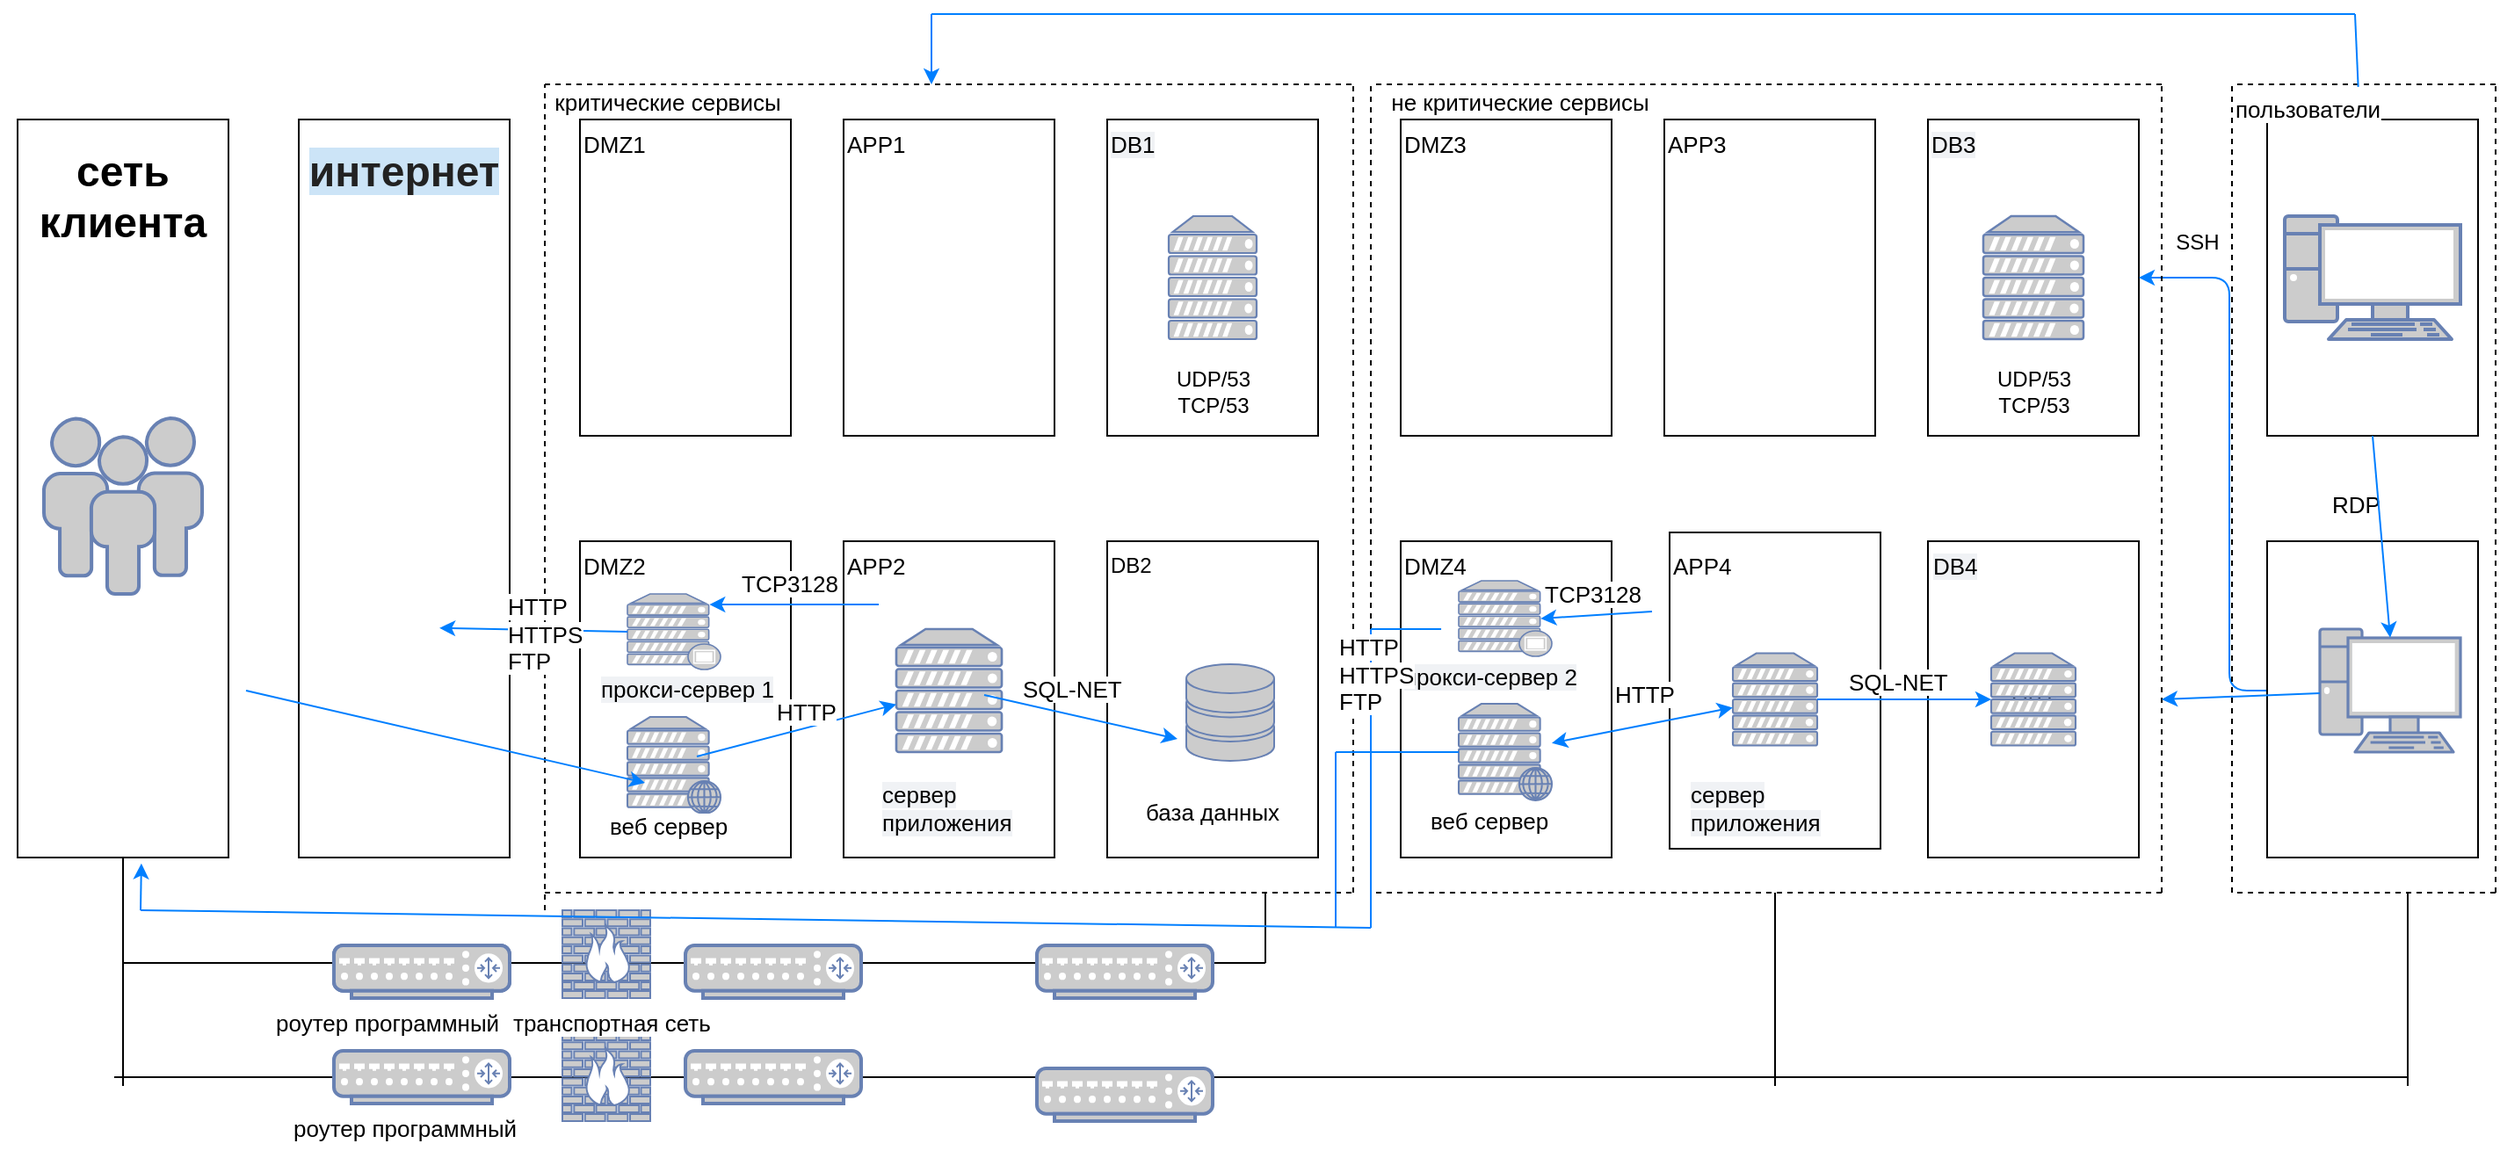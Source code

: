 <mxfile version="14.5.6" type="github"><diagram id="1AKOmLiHb0T1GY8dSjtn" name="Page-1"><mxGraphModel dx="2120" dy="2021" grid="1" gridSize="10" guides="1" tooltips="1" connect="1" arrows="1" fold="1" page="1" pageScale="1" pageWidth="827" pageHeight="1169" math="0" shadow="0"><root><mxCell id="0"/><mxCell id="1" parent="0"/><mxCell id="HJ1KMDWT780nta9G588y-94" value="" style="endArrow=none;html=1;" edge="1" parent="1"><mxGeometry width="50" height="50" relative="1" as="geometry"><mxPoint x="95" y="585" as="sourcePoint"/><mxPoint x="1400" y="585" as="targetPoint"/></mxGeometry></mxCell><mxCell id="HJ1KMDWT780nta9G588y-93" value="" style="endArrow=none;html=1;" edge="1" parent="1"><mxGeometry width="50" height="50" relative="1" as="geometry"><mxPoint x="100" y="520" as="sourcePoint"/><mxPoint x="750" y="520" as="targetPoint"/></mxGeometry></mxCell><mxCell id="HJ1KMDWT780nta9G588y-1" value="" style="rounded=0;whiteSpace=wrap;html=1;" vertex="1" parent="1"><mxGeometry x="40" y="40" width="120" height="420" as="geometry"/></mxCell><mxCell id="HJ1KMDWT780nta9G588y-2" value="" style="rounded=0;whiteSpace=wrap;html=1;" vertex="1" parent="1"><mxGeometry x="200" y="40" width="120" height="420" as="geometry"/></mxCell><mxCell id="HJ1KMDWT780nta9G588y-6" value="" style="rounded=0;whiteSpace=wrap;html=1;" vertex="1" parent="1"><mxGeometry x="360" y="40" width="120" height="180" as="geometry"/></mxCell><mxCell id="HJ1KMDWT780nta9G588y-7" value="" style="rounded=0;whiteSpace=wrap;html=1;" vertex="1" parent="1"><mxGeometry x="360" y="280" width="120" height="180" as="geometry"/></mxCell><mxCell id="HJ1KMDWT780nta9G588y-8" value="" style="rounded=0;whiteSpace=wrap;html=1;" vertex="1" parent="1"><mxGeometry x="510" y="40" width="120" height="180" as="geometry"/></mxCell><mxCell id="HJ1KMDWT780nta9G588y-9" value="" style="rounded=0;whiteSpace=wrap;html=1;" vertex="1" parent="1"><mxGeometry x="660" y="40" width="120" height="180" as="geometry"/></mxCell><mxCell id="HJ1KMDWT780nta9G588y-10" value="" style="rounded=0;whiteSpace=wrap;html=1;" vertex="1" parent="1"><mxGeometry x="510" y="280" width="120" height="180" as="geometry"/></mxCell><mxCell id="HJ1KMDWT780nta9G588y-11" value="" style="rounded=0;whiteSpace=wrap;html=1;" vertex="1" parent="1"><mxGeometry x="660" y="280" width="120" height="180" as="geometry"/></mxCell><mxCell id="HJ1KMDWT780nta9G588y-12" value="" style="rounded=0;whiteSpace=wrap;html=1;" vertex="1" parent="1"><mxGeometry x="827" y="40" width="120" height="180" as="geometry"/></mxCell><mxCell id="HJ1KMDWT780nta9G588y-13" value="" style="rounded=0;whiteSpace=wrap;html=1;" vertex="1" parent="1"><mxGeometry x="827" y="280" width="120" height="180" as="geometry"/></mxCell><mxCell id="HJ1KMDWT780nta9G588y-14" value="" style="rounded=0;whiteSpace=wrap;html=1;" vertex="1" parent="1"><mxGeometry x="977" y="40" width="120" height="180" as="geometry"/></mxCell><mxCell id="HJ1KMDWT780nta9G588y-15" value="" style="rounded=0;whiteSpace=wrap;html=1;" vertex="1" parent="1"><mxGeometry x="1127" y="40" width="120" height="180" as="geometry"/></mxCell><mxCell id="HJ1KMDWT780nta9G588y-16" value="" style="rounded=0;whiteSpace=wrap;html=1;" vertex="1" parent="1"><mxGeometry x="980" y="275" width="120" height="180" as="geometry"/></mxCell><mxCell id="HJ1KMDWT780nta9G588y-17" value="&#10;&#10;&lt;span style=&quot;color: rgb(0, 0, 0); font-size: 13px; font-style: normal; font-weight: 400; letter-spacing: normal; text-align: left; text-indent: 0px; text-transform: none; word-spacing: 0px; background-color: rgb(240, 242, 245); display: inline; float: none;&quot;&gt;DB1&lt;/span&gt;&#10;&#10;" style="rounded=0;whiteSpace=wrap;html=1;" vertex="1" parent="1"><mxGeometry x="1127" y="280" width="120" height="180" as="geometry"/></mxCell><mxCell id="HJ1KMDWT780nta9G588y-18" value="" style="rounded=0;whiteSpace=wrap;html=1;" vertex="1" parent="1"><mxGeometry x="1320" y="40" width="120" height="180" as="geometry"/></mxCell><mxCell id="HJ1KMDWT780nta9G588y-149" style="edgeStyle=orthogonalEdgeStyle;rounded=1;orthogonalLoop=1;jettySize=auto;html=1;exitX=0;exitY=0.5;exitDx=0;exitDy=0;strokeColor=#007FFF;exitPerimeter=0;entryX=1;entryY=0.5;entryDx=0;entryDy=0;" edge="1" parent="1" source="HJ1KMDWT780nta9G588y-29" target="HJ1KMDWT780nta9G588y-15"><mxGeometry relative="1" as="geometry"><mxPoint x="1270" y="120" as="targetPoint"/></mxGeometry></mxCell><mxCell id="HJ1KMDWT780nta9G588y-19" value="" style="rounded=0;whiteSpace=wrap;html=1;" vertex="1" parent="1"><mxGeometry x="1320" y="280" width="120" height="180" as="geometry"/></mxCell><mxCell id="HJ1KMDWT780nta9G588y-22" value="&lt;h1&gt;сеть клиента&lt;/h1&gt;" style="text;html=1;strokeColor=none;fillColor=none;spacing=5;spacingTop=-20;whiteSpace=wrap;overflow=hidden;rounded=0;align=center;" vertex="1" parent="1"><mxGeometry x="30" y="50" width="140" height="60" as="geometry"/></mxCell><mxCell id="HJ1KMDWT780nta9G588y-23" value="&lt;h1&gt;&lt;font color=&quot;#222222&quot;&gt;&lt;span style=&quot;background-color: rgb(204 , 228 , 247)&quot;&gt;интернет&lt;/span&gt;&lt;/font&gt;&lt;/h1&gt;" style="text;html=1;strokeColor=none;fillColor=none;spacing=5;spacingTop=-20;whiteSpace=wrap;overflow=hidden;rounded=0;align=center;" vertex="1" parent="1"><mxGeometry x="190" y="50" width="140" height="60" as="geometry"/></mxCell><mxCell id="HJ1KMDWT780nta9G588y-24" value="" style="fontColor=#0066CC;verticalAlign=top;verticalLabelPosition=bottom;labelPosition=center;align=center;html=1;outlineConnect=0;fillColor=#CCCCCC;strokeColor=#6881B3;gradientColor=none;gradientDirection=north;strokeWidth=2;shape=mxgraph.networks.proxy_server;" vertex="1" parent="1"><mxGeometry x="387" y="310" width="53" height="43" as="geometry"/></mxCell><mxCell id="HJ1KMDWT780nta9G588y-25" value="" style="fontColor=#0066CC;verticalAlign=top;verticalLabelPosition=bottom;labelPosition=center;align=center;html=1;outlineConnect=0;fillColor=#CCCCCC;strokeColor=#6881B3;gradientColor=none;gradientDirection=north;strokeWidth=2;shape=mxgraph.networks.web_server;" vertex="1" parent="1"><mxGeometry x="387" y="380" width="53" height="55" as="geometry"/></mxCell><mxCell id="HJ1KMDWT780nta9G588y-26" value="" style="fontColor=#0066CC;verticalAlign=top;verticalLabelPosition=bottom;labelPosition=center;align=center;html=1;outlineConnect=0;fillColor=#CCCCCC;strokeColor=#6881B3;gradientColor=none;gradientDirection=north;strokeWidth=2;shape=mxgraph.networks.server;" vertex="1" parent="1"><mxGeometry x="540" y="330" width="60" height="70" as="geometry"/></mxCell><mxCell id="HJ1KMDWT780nta9G588y-28" value="" style="fontColor=#0066CC;verticalAlign=top;verticalLabelPosition=bottom;labelPosition=center;align=center;html=1;outlineConnect=0;fillColor=#CCCCCC;strokeColor=#6881B3;gradientColor=none;gradientDirection=north;strokeWidth=2;shape=mxgraph.networks.pc;" vertex="1" parent="1"><mxGeometry x="1330" y="95" width="100" height="70" as="geometry"/></mxCell><mxCell id="HJ1KMDWT780nta9G588y-29" value="" style="fontColor=#0066CC;verticalAlign=top;verticalLabelPosition=bottom;labelPosition=center;align=center;html=1;outlineConnect=0;fillColor=#CCCCCC;strokeColor=#6881B3;gradientColor=none;gradientDirection=north;strokeWidth=2;shape=mxgraph.networks.pc;" vertex="1" parent="1"><mxGeometry x="1350" y="330" width="80" height="70" as="geometry"/></mxCell><mxCell id="HJ1KMDWT780nta9G588y-30" value="" style="fontColor=#0066CC;verticalAlign=top;verticalLabelPosition=bottom;labelPosition=center;align=center;html=1;outlineConnect=0;fillColor=#CCCCCC;strokeColor=#6881B3;gradientColor=none;gradientDirection=north;strokeWidth=2;shape=mxgraph.networks.server;" vertex="1" parent="1"><mxGeometry x="1163" y="343.75" width="48" height="52.5" as="geometry"/></mxCell><mxCell id="HJ1KMDWT780nta9G588y-31" value="" style="fontColor=#0066CC;verticalAlign=top;verticalLabelPosition=bottom;labelPosition=center;align=center;html=1;outlineConnect=0;fillColor=#CCCCCC;strokeColor=#6881B3;gradientColor=none;gradientDirection=north;strokeWidth=2;shape=mxgraph.networks.server;" vertex="1" parent="1"><mxGeometry x="1016" y="343.75" width="48" height="52.5" as="geometry"/></mxCell><mxCell id="HJ1KMDWT780nta9G588y-32" value="" style="fontColor=#0066CC;verticalAlign=top;verticalLabelPosition=bottom;labelPosition=center;align=center;html=1;outlineConnect=0;fillColor=#CCCCCC;strokeColor=#6881B3;gradientColor=none;gradientDirection=north;strokeWidth=2;shape=mxgraph.networks.proxy_server;" vertex="1" parent="1"><mxGeometry x="860" y="302.5" width="53" height="43" as="geometry"/></mxCell><mxCell id="HJ1KMDWT780nta9G588y-33" value="" style="fontColor=#0066CC;verticalAlign=top;verticalLabelPosition=bottom;labelPosition=center;align=center;html=1;outlineConnect=0;fillColor=#CCCCCC;strokeColor=#6881B3;gradientColor=none;gradientDirection=north;strokeWidth=2;shape=mxgraph.networks.web_server;" vertex="1" parent="1"><mxGeometry x="860" y="372.5" width="53" height="55" as="geometry"/></mxCell><mxCell id="HJ1KMDWT780nta9G588y-34" value="" style="fontColor=#0066CC;verticalAlign=top;verticalLabelPosition=bottom;labelPosition=center;align=center;html=1;outlineConnect=0;fillColor=#CCCCCC;strokeColor=#6881B3;gradientColor=none;gradientDirection=north;strokeWidth=2;shape=mxgraph.networks.storage;" vertex="1" parent="1"><mxGeometry x="705" y="350" width="50" height="55" as="geometry"/></mxCell><mxCell id="HJ1KMDWT780nta9G588y-35" value="" style="fontColor=#0066CC;verticalAlign=top;verticalLabelPosition=bottom;labelPosition=center;align=center;html=1;outlineConnect=0;fillColor=#CCCCCC;strokeColor=#6881B3;gradientColor=none;gradientDirection=north;strokeWidth=2;shape=mxgraph.networks.users;" vertex="1" parent="1"><mxGeometry x="55" y="210" width="90" height="100" as="geometry"/></mxCell><mxCell id="HJ1KMDWT780nta9G588y-36" value="" style="fontColor=#0066CC;verticalAlign=top;verticalLabelPosition=bottom;labelPosition=center;align=center;html=1;outlineConnect=0;fillColor=#CCCCCC;strokeColor=#6881B3;gradientColor=none;gradientDirection=north;strokeWidth=2;shape=mxgraph.networks.router;" vertex="1" parent="1"><mxGeometry x="220" y="510" width="100" height="30" as="geometry"/></mxCell><mxCell id="HJ1KMDWT780nta9G588y-37" value="" style="fontColor=#0066CC;verticalAlign=top;verticalLabelPosition=bottom;labelPosition=center;align=center;html=1;outlineConnect=0;fillColor=#CCCCCC;strokeColor=#6881B3;gradientColor=none;gradientDirection=north;strokeWidth=2;shape=mxgraph.networks.router;" vertex="1" parent="1"><mxGeometry x="220" y="510" width="100" height="30" as="geometry"/></mxCell><mxCell id="HJ1KMDWT780nta9G588y-38" value="" style="fontColor=#0066CC;verticalAlign=top;verticalLabelPosition=bottom;labelPosition=center;align=center;html=1;outlineConnect=0;fillColor=#CCCCCC;strokeColor=#6881B3;gradientColor=none;gradientDirection=north;strokeWidth=2;shape=mxgraph.networks.router;" vertex="1" parent="1"><mxGeometry x="620" y="510" width="100" height="30" as="geometry"/></mxCell><mxCell id="HJ1KMDWT780nta9G588y-39" value="" style="fontColor=#0066CC;verticalAlign=top;verticalLabelPosition=bottom;labelPosition=center;align=center;html=1;outlineConnect=0;fillColor=#CCCCCC;strokeColor=#6881B3;gradientColor=none;gradientDirection=north;strokeWidth=2;shape=mxgraph.networks.router;" vertex="1" parent="1"><mxGeometry x="420" y="510" width="100" height="30" as="geometry"/></mxCell><mxCell id="HJ1KMDWT780nta9G588y-40" value="" style="fontColor=#0066CC;verticalAlign=top;verticalLabelPosition=bottom;labelPosition=center;align=center;html=1;outlineConnect=0;fillColor=#CCCCCC;strokeColor=#6881B3;gradientColor=none;gradientDirection=north;strokeWidth=2;shape=mxgraph.networks.router;" vertex="1" parent="1"><mxGeometry x="220" y="570" width="100" height="30" as="geometry"/></mxCell><mxCell id="HJ1KMDWT780nta9G588y-41" value="" style="fontColor=#0066CC;verticalAlign=top;verticalLabelPosition=bottom;labelPosition=center;align=center;html=1;outlineConnect=0;fillColor=#CCCCCC;strokeColor=#6881B3;gradientColor=none;gradientDirection=north;strokeWidth=2;shape=mxgraph.networks.router;" vertex="1" parent="1"><mxGeometry x="420" y="570" width="100" height="30" as="geometry"/></mxCell><mxCell id="HJ1KMDWT780nta9G588y-42" value="" style="fontColor=#0066CC;verticalAlign=top;verticalLabelPosition=bottom;labelPosition=center;align=center;html=1;outlineConnect=0;fillColor=#CCCCCC;strokeColor=#6881B3;gradientColor=none;gradientDirection=north;strokeWidth=2;shape=mxgraph.networks.router;" vertex="1" parent="1"><mxGeometry x="620" y="580" width="100" height="30" as="geometry"/></mxCell><mxCell id="HJ1KMDWT780nta9G588y-43" value="" style="fontColor=#0066CC;verticalAlign=top;verticalLabelPosition=bottom;labelPosition=center;align=center;html=1;outlineConnect=0;fillColor=#CCCCCC;strokeColor=#6881B3;gradientColor=none;gradientDirection=north;strokeWidth=2;shape=mxgraph.networks.firewall;" vertex="1" parent="1"><mxGeometry x="350" y="490" width="50" height="50" as="geometry"/></mxCell><mxCell id="HJ1KMDWT780nta9G588y-44" value="" style="fontColor=#0066CC;verticalAlign=top;verticalLabelPosition=bottom;labelPosition=center;align=center;html=1;outlineConnect=0;fillColor=#CCCCCC;strokeColor=#6881B3;gradientColor=none;gradientDirection=north;strokeWidth=2;shape=mxgraph.networks.firewall;" vertex="1" parent="1"><mxGeometry x="350" y="560" width="50" height="50" as="geometry"/></mxCell><mxCell id="HJ1KMDWT780nta9G588y-47" value="" style="endArrow=none;dashed=1;html=1;" edge="1" parent="1"><mxGeometry width="50" height="50" relative="1" as="geometry"><mxPoint x="800" y="480" as="sourcePoint"/><mxPoint x="800" y="20" as="targetPoint"/></mxGeometry></mxCell><mxCell id="HJ1KMDWT780nta9G588y-48" value="" style="endArrow=none;dashed=1;html=1;" edge="1" parent="1"><mxGeometry width="50" height="50" relative="1" as="geometry"><mxPoint x="340" y="480" as="sourcePoint"/><mxPoint x="800" y="480" as="targetPoint"/></mxGeometry></mxCell><mxCell id="HJ1KMDWT780nta9G588y-49" value="" style="endArrow=none;dashed=1;html=1;" edge="1" parent="1"><mxGeometry width="50" height="50" relative="1" as="geometry"><mxPoint x="340" y="20" as="sourcePoint"/><mxPoint x="800" y="20" as="targetPoint"/></mxGeometry></mxCell><mxCell id="HJ1KMDWT780nta9G588y-50" value="" style="endArrow=none;dashed=1;html=1;" edge="1" parent="1"><mxGeometry width="50" height="50" relative="1" as="geometry"><mxPoint x="340" y="490" as="sourcePoint"/><mxPoint x="340" y="20" as="targetPoint"/></mxGeometry></mxCell><mxCell id="HJ1KMDWT780nta9G588y-51" value="" style="endArrow=none;dashed=1;html=1;" edge="1" parent="1"><mxGeometry width="50" height="50" relative="1" as="geometry"><mxPoint x="810" y="480" as="sourcePoint"/><mxPoint x="810" y="20" as="targetPoint"/></mxGeometry></mxCell><mxCell id="HJ1KMDWT780nta9G588y-52" value="" style="endArrow=none;dashed=1;html=1;" edge="1" parent="1"><mxGeometry width="50" height="50" relative="1" as="geometry"><mxPoint x="1260" y="20" as="sourcePoint"/><mxPoint x="810" y="20" as="targetPoint"/></mxGeometry></mxCell><mxCell id="HJ1KMDWT780nta9G588y-53" value="" style="endArrow=none;dashed=1;html=1;" edge="1" parent="1"><mxGeometry width="50" height="50" relative="1" as="geometry"><mxPoint x="1260" y="480" as="sourcePoint"/><mxPoint x="1260" y="20" as="targetPoint"/></mxGeometry></mxCell><mxCell id="HJ1KMDWT780nta9G588y-54" value="" style="endArrow=none;dashed=1;html=1;" edge="1" parent="1"><mxGeometry width="50" height="50" relative="1" as="geometry"><mxPoint x="1260" y="480" as="sourcePoint"/><mxPoint x="810" y="480" as="targetPoint"/></mxGeometry></mxCell><mxCell id="HJ1KMDWT780nta9G588y-55" value="" style="endArrow=none;dashed=1;html=1;" edge="1" parent="1"><mxGeometry width="50" height="50" relative="1" as="geometry"><mxPoint x="1300" y="480" as="sourcePoint"/><mxPoint x="1300" y="20" as="targetPoint"/></mxGeometry></mxCell><mxCell id="HJ1KMDWT780nta9G588y-56" value="" style="endArrow=none;dashed=1;html=1;" edge="1" parent="1"><mxGeometry width="50" height="50" relative="1" as="geometry"><mxPoint x="1450" y="20" as="sourcePoint"/><mxPoint x="1300" y="20" as="targetPoint"/></mxGeometry></mxCell><mxCell id="HJ1KMDWT780nta9G588y-57" value="" style="endArrow=none;dashed=1;html=1;" edge="1" parent="1"><mxGeometry width="50" height="50" relative="1" as="geometry"><mxPoint x="1450.0" y="480" as="sourcePoint"/><mxPoint x="1450.0" y="20" as="targetPoint"/></mxGeometry></mxCell><mxCell id="HJ1KMDWT780nta9G588y-59" value="" style="endArrow=none;dashed=1;html=1;" edge="1" parent="1"><mxGeometry width="50" height="50" relative="1" as="geometry"><mxPoint x="1450" y="480" as="sourcePoint"/><mxPoint x="1300" y="480" as="targetPoint"/></mxGeometry></mxCell><mxCell id="HJ1KMDWT780nta9G588y-60" value="&lt;span style=&quot;font-family: , &amp;#34;blinkmacsystemfont&amp;#34; , &amp;#34;roboto&amp;#34; , &amp;#34;helvetica neue&amp;#34; , &amp;#34;geneva&amp;#34; , &amp;#34;noto sans armenian&amp;#34; , &amp;#34;noto sans bengali&amp;#34; , &amp;#34;noto sans cherokee&amp;#34; , &amp;#34;noto sans devanagari&amp;#34; , &amp;#34;noto sans ethiopic&amp;#34; , &amp;#34;noto sans georgian&amp;#34; , &amp;#34;noto sans hebrew&amp;#34; , &amp;#34;noto sans kannada&amp;#34; , &amp;#34;noto sans khmer&amp;#34; , &amp;#34;noto sans lao&amp;#34; , &amp;#34;noto sans osmanya&amp;#34; , &amp;#34;noto sans tamil&amp;#34; , &amp;#34;noto sans telugu&amp;#34; , &amp;#34;noto sans thai&amp;#34; , sans-serif , &amp;#34;arial&amp;#34; , &amp;#34;tahoma&amp;#34; , &amp;#34;verdana&amp;#34; ; font-size: 13px ; text-align: left ; background-color: rgb(255 , 255 , 255)&quot;&gt;критические сервисы&lt;/span&gt;" style="text;html=1;strokeColor=none;fillColor=none;align=center;verticalAlign=middle;whiteSpace=wrap;rounded=0;" vertex="1" parent="1"><mxGeometry x="330" y="20" width="160" height="20" as="geometry"/></mxCell><mxCell id="HJ1KMDWT780nta9G588y-61" value="&lt;span style=&quot;font-family: , &amp;#34;blinkmacsystemfont&amp;#34; , &amp;#34;roboto&amp;#34; , &amp;#34;helvetica neue&amp;#34; , &amp;#34;geneva&amp;#34; , &amp;#34;noto sans armenian&amp;#34; , &amp;#34;noto sans bengali&amp;#34; , &amp;#34;noto sans cherokee&amp;#34; , &amp;#34;noto sans devanagari&amp;#34; , &amp;#34;noto sans ethiopic&amp;#34; , &amp;#34;noto sans georgian&amp;#34; , &amp;#34;noto sans hebrew&amp;#34; , &amp;#34;noto sans kannada&amp;#34; , &amp;#34;noto sans khmer&amp;#34; , &amp;#34;noto sans lao&amp;#34; , &amp;#34;noto sans osmanya&amp;#34; , &amp;#34;noto sans tamil&amp;#34; , &amp;#34;noto sans telugu&amp;#34; , &amp;#34;noto sans thai&amp;#34; , sans-serif , &amp;#34;arial&amp;#34; , &amp;#34;tahoma&amp;#34; , &amp;#34;verdana&amp;#34; ; font-size: 13px ; text-align: left ; background-color: rgb(255 , 255 , 255)&quot;&gt;не критические сервисы&lt;/span&gt;" style="text;html=1;strokeColor=none;fillColor=none;align=center;verticalAlign=middle;whiteSpace=wrap;rounded=0;" vertex="1" parent="1"><mxGeometry x="810" y="20" width="170" height="20" as="geometry"/></mxCell><mxCell id="HJ1KMDWT780nta9G588y-62" value="&lt;span style=&quot;color: rgb(0, 0, 0); font-size: 13px; font-style: normal; font-weight: 400; letter-spacing: normal; text-align: left; text-indent: 0px; text-transform: none; word-spacing: 0px; background-color: rgb(255, 255, 255); display: inline; float: none;&quot;&gt;пользователи&lt;/span&gt;" style="text;whiteSpace=wrap;html=1;" vertex="1" parent="1"><mxGeometry x="1300" y="20" width="110" height="20" as="geometry"/></mxCell><mxCell id="HJ1KMDWT780nta9G588y-63" value="&lt;span style=&quot;color: rgb(0, 0, 0); font-size: 13px; font-style: normal; font-weight: 400; letter-spacing: normal; text-align: left; text-indent: 0px; text-transform: none; word-spacing: 0px; background-color: rgb(255, 255, 255); display: inline; float: none;&quot;&gt;RDP&lt;/span&gt;" style="text;whiteSpace=wrap;html=1;" vertex="1" parent="1"><mxGeometry x="1355" y="245" width="50" height="30" as="geometry"/></mxCell><mxCell id="HJ1KMDWT780nta9G588y-64" value="&lt;span style=&quot;color: rgb(0 , 0 , 0) ; font-size: 13px ; font-style: normal ; font-weight: 400 ; letter-spacing: normal ; text-align: left ; text-indent: 0px ; text-transform: none ; word-spacing: 0px ; background-color: rgb(240 , 242 , 245) ; display: inline ; float: none&quot;&gt;DB4&lt;/span&gt;" style="text;whiteSpace=wrap;html=1;" vertex="1" parent="1"><mxGeometry x="1128" y="280" width="50" height="30" as="geometry"/></mxCell><mxCell id="HJ1KMDWT780nta9G588y-65" value="&lt;span style=&quot;color: rgb(0 , 0 , 0) ; font-size: 13px ; font-style: normal ; font-weight: 400 ; letter-spacing: normal ; text-align: left ; text-indent: 0px ; text-transform: none ; word-spacing: 0px ; background-color: rgb(240 , 242 , 245) ; display: inline ; float: none&quot;&gt;DB3&lt;/span&gt;" style="text;whiteSpace=wrap;html=1;" vertex="1" parent="1"><mxGeometry x="1127" y="40" width="50" height="30" as="geometry"/></mxCell><mxCell id="HJ1KMDWT780nta9G588y-67" value="&lt;span style=&quot;color: rgb(0, 0, 0); font-size: 13px; font-style: normal; font-weight: 400; letter-spacing: normal; text-align: left; text-indent: 0px; text-transform: none; word-spacing: 0px; background-color: rgb(240, 242, 245); display: inline; float: none;&quot;&gt;DB1&lt;/span&gt;" style="text;whiteSpace=wrap;html=1;" vertex="1" parent="1"><mxGeometry x="660" y="40" width="50" height="30" as="geometry"/></mxCell><mxCell id="HJ1KMDWT780nta9G588y-69" value="DB2" style="text;whiteSpace=wrap;html=1;" vertex="1" parent="1"><mxGeometry x="660" y="280" width="50" height="30" as="geometry"/></mxCell><mxCell id="HJ1KMDWT780nta9G588y-70" value="&lt;span style=&quot;color: rgb(0 , 0 , 0) ; font-size: 13px ; font-style: normal ; font-weight: 400 ; letter-spacing: normal ; text-align: left ; text-indent: 0px ; text-transform: none ; word-spacing: 0px ; background-color: rgb(255 , 255 , 255) ; display: inline ; float: none&quot;&gt;APP3&lt;/span&gt;" style="text;whiteSpace=wrap;html=1;" vertex="1" parent="1"><mxGeometry x="977" y="40" width="60" height="30" as="geometry"/></mxCell><mxCell id="HJ1KMDWT780nta9G588y-71" value="&lt;span style=&quot;color: rgb(0 , 0 , 0) ; font-size: 13px ; font-style: normal ; font-weight: 400 ; letter-spacing: normal ; text-align: left ; text-indent: 0px ; text-transform: none ; word-spacing: 0px ; background-color: rgb(255 , 255 , 255) ; display: inline ; float: none&quot;&gt;APP4&lt;/span&gt;" style="text;whiteSpace=wrap;html=1;" vertex="1" parent="1"><mxGeometry x="980" y="280" width="60" height="30" as="geometry"/></mxCell><mxCell id="HJ1KMDWT780nta9G588y-72" value="&lt;span style=&quot;color: rgb(0, 0, 0); font-size: 13px; font-style: normal; font-weight: 400; letter-spacing: normal; text-align: left; text-indent: 0px; text-transform: none; word-spacing: 0px; background-color: rgb(255, 255, 255); display: inline; float: none;&quot;&gt;APP1&lt;/span&gt;" style="text;whiteSpace=wrap;html=1;" vertex="1" parent="1"><mxGeometry x="510" y="40" width="60" height="30" as="geometry"/></mxCell><mxCell id="HJ1KMDWT780nta9G588y-73" value="&lt;span style=&quot;color: rgb(0 , 0 , 0) ; font-size: 13px ; font-style: normal ; font-weight: 400 ; letter-spacing: normal ; text-align: left ; text-indent: 0px ; text-transform: none ; word-spacing: 0px ; background-color: rgb(255 , 255 , 255) ; display: inline ; float: none&quot;&gt;APP2&lt;/span&gt;" style="text;whiteSpace=wrap;html=1;" vertex="1" parent="1"><mxGeometry x="510" y="280" width="60" height="30" as="geometry"/></mxCell><mxCell id="HJ1KMDWT780nta9G588y-74" value="&lt;span style=&quot;color: rgb(0 , 0 , 0) ; font-size: 13px ; font-style: normal ; font-weight: 400 ; letter-spacing: normal ; text-align: left ; text-indent: 0px ; text-transform: none ; word-spacing: 0px ; background-color: rgb(255 , 255 , 255) ; display: inline ; float: none&quot;&gt;DMZ4&lt;/span&gt;" style="text;whiteSpace=wrap;html=1;" vertex="1" parent="1"><mxGeometry x="827" y="280" width="60" height="30" as="geometry"/></mxCell><mxCell id="HJ1KMDWT780nta9G588y-76" value="&lt;span style=&quot;color: rgb(0 , 0 , 0) ; font-size: 13px ; font-style: normal ; font-weight: 400 ; letter-spacing: normal ; text-align: left ; text-indent: 0px ; text-transform: none ; word-spacing: 0px ; background-color: rgb(255 , 255 , 255) ; display: inline ; float: none&quot;&gt;DMZ3&lt;/span&gt;" style="text;whiteSpace=wrap;html=1;" vertex="1" parent="1"><mxGeometry x="827" y="40" width="60" height="30" as="geometry"/></mxCell><mxCell id="HJ1KMDWT780nta9G588y-77" value="&lt;span style=&quot;color: rgb(0, 0, 0); font-size: 13px; font-style: normal; font-weight: 400; letter-spacing: normal; text-align: left; text-indent: 0px; text-transform: none; word-spacing: 0px; background-color: rgb(255, 255, 255); display: inline; float: none;&quot;&gt;DMZ1&lt;/span&gt;" style="text;whiteSpace=wrap;html=1;" vertex="1" parent="1"><mxGeometry x="360" y="40" width="60" height="30" as="geometry"/></mxCell><mxCell id="HJ1KMDWT780nta9G588y-79" value="&lt;span style=&quot;color: rgb(0 , 0 , 0) ; font-size: 13px ; font-style: normal ; font-weight: 400 ; letter-spacing: normal ; text-align: left ; text-indent: 0px ; text-transform: none ; word-spacing: 0px ; background-color: rgb(255 , 255 , 255) ; display: inline ; float: none&quot;&gt;DMZ2&lt;/span&gt;" style="text;whiteSpace=wrap;html=1;" vertex="1" parent="1"><mxGeometry x="360" y="280" width="60" height="30" as="geometry"/></mxCell><mxCell id="HJ1KMDWT780nta9G588y-81" value="&lt;span style=&quot;color: rgb(0, 0, 0); font-size: 13px; font-style: normal; font-weight: 400; letter-spacing: normal; text-align: left; text-indent: 0px; text-transform: none; word-spacing: 0px; background-color: rgb(240, 242, 245); display: inline; float: none;&quot;&gt;прокси-сервер 1&lt;/span&gt;" style="text;whiteSpace=wrap;html=1;" vertex="1" parent="1"><mxGeometry x="370" y="350" width="120" height="30" as="geometry"/></mxCell><mxCell id="HJ1KMDWT780nta9G588y-82" value="&lt;span style=&quot;color: rgb(0 , 0 , 0) ; font-size: 13px ; font-style: normal ; font-weight: 400 ; letter-spacing: normal ; text-align: left ; text-indent: 0px ; text-transform: none ; word-spacing: 0px ; background-color: rgb(240 , 242 , 245) ; display: inline ; float: none&quot;&gt;прокси-сервер 2&lt;/span&gt;" style="text;whiteSpace=wrap;html=1;" vertex="1" parent="1"><mxGeometry x="827" y="342.5" width="120" height="30" as="geometry"/></mxCell><mxCell id="HJ1KMDWT780nta9G588y-83" value="&lt;span style=&quot;color: rgb(0, 0, 0); font-size: 13px; font-style: normal; font-weight: 400; letter-spacing: normal; text-align: left; text-indent: 0px; text-transform: none; word-spacing: 0px; background-color: rgb(255, 255, 255); display: inline; float: none;&quot;&gt;веб сервер&lt;/span&gt;" style="text;whiteSpace=wrap;html=1;" vertex="1" parent="1"><mxGeometry x="375" y="427.5" width="90" height="30" as="geometry"/></mxCell><mxCell id="HJ1KMDWT780nta9G588y-84" value="&lt;span style=&quot;color: rgb(0, 0, 0); font-size: 13px; font-style: normal; font-weight: 400; letter-spacing: normal; text-align: left; text-indent: 0px; text-transform: none; word-spacing: 0px; background-color: rgb(255, 255, 255); display: inline; float: none;&quot;&gt;веб сервер&lt;/span&gt;" style="text;whiteSpace=wrap;html=1;" vertex="1" parent="1"><mxGeometry x="842" y="425" width="90" height="30" as="geometry"/></mxCell><mxCell id="HJ1KMDWT780nta9G588y-85" value="&lt;span style=&quot;color: rgb(0, 0, 0); font-size: 13px; font-style: normal; font-weight: 400; letter-spacing: normal; text-align: left; text-indent: 0px; text-transform: none; word-spacing: 0px; background-color: rgb(240, 242, 245); display: inline; float: none;&quot;&gt;сервер приложения&lt;/span&gt;" style="text;whiteSpace=wrap;html=1;" vertex="1" parent="1"><mxGeometry x="530" y="410" width="80" height="30" as="geometry"/></mxCell><mxCell id="HJ1KMDWT780nta9G588y-86" value="&lt;span style=&quot;color: rgb(0, 0, 0); font-size: 13px; font-style: normal; font-weight: 400; letter-spacing: normal; text-align: left; text-indent: 0px; text-transform: none; word-spacing: 0px; background-color: rgb(240, 242, 245); display: inline; float: none;&quot;&gt;сервер приложения&lt;/span&gt;" style="text;whiteSpace=wrap;html=1;" vertex="1" parent="1"><mxGeometry x="990" y="410" width="110" height="30" as="geometry"/></mxCell><mxCell id="HJ1KMDWT780nta9G588y-87" value="&lt;span style=&quot;color: rgb(0, 0, 0); font-size: 13px; font-style: normal; font-weight: 400; letter-spacing: normal; text-align: left; text-indent: 0px; text-transform: none; word-spacing: 0px; background-color: rgb(255, 255, 255); display: inline; float: none;&quot;&gt;база данных&lt;/span&gt;" style="text;whiteSpace=wrap;html=1;" vertex="1" parent="1"><mxGeometry x="680" y="420" width="100" height="30" as="geometry"/></mxCell><mxCell id="HJ1KMDWT780nta9G588y-88" value="&lt;span style=&quot;color: rgb(0, 0, 0); font-size: 13px; font-style: normal; font-weight: 400; letter-spacing: normal; text-align: left; text-indent: 0px; text-transform: none; word-spacing: 0px; background-color: rgb(255, 255, 255); display: inline; float: none;&quot;&gt;транспортная сеть&lt;/span&gt;" style="text;whiteSpace=wrap;html=1;" vertex="1" parent="1"><mxGeometry x="320" y="540" width="140" height="30" as="geometry"/></mxCell><mxCell id="HJ1KMDWT780nta9G588y-89" value="&lt;span style=&quot;color: rgb(0, 0, 0); font-size: 13px; font-style: normal; font-weight: 400; letter-spacing: normal; text-align: left; text-indent: 0px; text-transform: none; word-spacing: 0px; background-color: rgb(255, 255, 255); display: inline; float: none;&quot;&gt;роутер программный&lt;/span&gt;" style="text;whiteSpace=wrap;html=1;" vertex="1" parent="1"><mxGeometry x="185" y="540" width="150" height="30" as="geometry"/></mxCell><mxCell id="HJ1KMDWT780nta9G588y-90" value="&lt;span style=&quot;color: rgb(0, 0, 0); font-size: 13px; font-style: normal; font-weight: 400; letter-spacing: normal; text-align: left; text-indent: 0px; text-transform: none; word-spacing: 0px; background-color: rgb(255, 255, 255); display: inline; float: none;&quot;&gt;роутер программный&lt;/span&gt;" style="text;whiteSpace=wrap;html=1;" vertex="1" parent="1"><mxGeometry x="195" y="600" width="150" height="30" as="geometry"/></mxCell><mxCell id="HJ1KMDWT780nta9G588y-92" value="" style="endArrow=none;html=1;exitX=0.5;exitY=1;exitDx=0;exitDy=0;" edge="1" parent="1" source="HJ1KMDWT780nta9G588y-1"><mxGeometry width="50" height="50" relative="1" as="geometry"><mxPoint x="520" y="390" as="sourcePoint"/><mxPoint x="100" y="590" as="targetPoint"/></mxGeometry></mxCell><mxCell id="HJ1KMDWT780nta9G588y-95" value="" style="endArrow=none;html=1;" edge="1" parent="1"><mxGeometry width="50" height="50" relative="1" as="geometry"><mxPoint x="750" y="520" as="sourcePoint"/><mxPoint x="750" y="480" as="targetPoint"/></mxGeometry></mxCell><mxCell id="HJ1KMDWT780nta9G588y-96" value="" style="endArrow=none;html=1;" edge="1" parent="1"><mxGeometry width="50" height="50" relative="1" as="geometry"><mxPoint x="1400" y="590" as="sourcePoint"/><mxPoint x="1400" y="480" as="targetPoint"/></mxGeometry></mxCell><mxCell id="HJ1KMDWT780nta9G588y-97" value="" style="endArrow=none;html=1;" edge="1" parent="1"><mxGeometry width="50" height="50" relative="1" as="geometry"><mxPoint x="1040" y="590" as="sourcePoint"/><mxPoint x="1040" y="480" as="targetPoint"/></mxGeometry></mxCell><mxCell id="HJ1KMDWT780nta9G588y-98" value="" style="endArrow=classic;html=1;exitX=1;exitY=0.75;exitDx=0;exitDy=0;entryX=0;entryY=0.5;entryDx=0;entryDy=0;entryPerimeter=0;rounded=1;strokeColor=#007FFF;" edge="1" parent="1"><mxGeometry width="50" height="50" relative="1" as="geometry"><mxPoint x="170" y="365.0" as="sourcePoint"/><mxPoint x="397" y="417.5" as="targetPoint"/></mxGeometry></mxCell><mxCell id="HJ1KMDWT780nta9G588y-100" value="" style="endArrow=classic;html=1;exitX=1;exitY=0.75;exitDx=0;exitDy=0;rounded=1;strokeColor=#007FFF;" edge="1" parent="1" target="HJ1KMDWT780nta9G588y-26"><mxGeometry width="50" height="50" relative="1" as="geometry"><mxPoint x="426.5" y="402.5" as="sourcePoint"/><mxPoint x="653.5" y="455" as="targetPoint"/></mxGeometry></mxCell><mxCell id="HJ1KMDWT780nta9G588y-101" value="" style="endArrow=classic;html=1;exitX=1;exitY=0.75;exitDx=0;exitDy=0;rounded=1;strokeColor=#007FFF;" edge="1" parent="1"><mxGeometry width="50" height="50" relative="1" as="geometry"><mxPoint x="590" y="367.5" as="sourcePoint"/><mxPoint x="700" y="393" as="targetPoint"/><Array as="points"><mxPoint x="700" y="392.5"/></Array></mxGeometry></mxCell><mxCell id="HJ1KMDWT780nta9G588y-105" value="" style="endArrow=classic;html=1;entryX=0.587;entryY=1.008;entryDx=0;entryDy=0;entryPerimeter=0;strokeColor=#007FFF;" edge="1" parent="1" target="HJ1KMDWT780nta9G588y-1"><mxGeometry width="50" height="50" relative="1" as="geometry"><mxPoint x="110" y="490" as="sourcePoint"/><mxPoint x="1070" y="490" as="targetPoint"/></mxGeometry></mxCell><mxCell id="HJ1KMDWT780nta9G588y-107" value="" style="endArrow=none;html=1;strokeColor=#007FFF;entryX=0.192;entryY=0.278;entryDx=0;entryDy=0;entryPerimeter=0;" edge="1" parent="1" target="HJ1KMDWT780nta9G588y-13"><mxGeometry width="50" height="50" relative="1" as="geometry"><mxPoint x="810" y="330" as="sourcePoint"/><mxPoint x="460" y="490" as="targetPoint"/></mxGeometry></mxCell><mxCell id="HJ1KMDWT780nta9G588y-110" value="" style="endArrow=none;html=1;strokeColor=#007FFF;" edge="1" parent="1"><mxGeometry width="50" height="50" relative="1" as="geometry"><mxPoint x="110" y="490" as="sourcePoint"/><mxPoint x="810" y="500" as="targetPoint"/></mxGeometry></mxCell><mxCell id="HJ1KMDWT780nta9G588y-111" value="" style="endArrow=none;html=1;strokeColor=#007FFF;" edge="1" parent="1"><mxGeometry width="50" height="50" relative="1" as="geometry"><mxPoint x="810" y="330" as="sourcePoint"/><mxPoint x="810" y="500" as="targetPoint"/></mxGeometry></mxCell><mxCell id="HJ1KMDWT780nta9G588y-113" value="" style="endArrow=none;html=1;strokeColor=#007FFF;entryX=0;entryY=0.5;entryDx=0;entryDy=0;entryPerimeter=0;" edge="1" parent="1" target="HJ1KMDWT780nta9G588y-33"><mxGeometry width="50" height="50" relative="1" as="geometry"><mxPoint x="790" y="400" as="sourcePoint"/><mxPoint x="870.04" y="350.04" as="targetPoint"/></mxGeometry></mxCell><mxCell id="HJ1KMDWT780nta9G588y-114" value="" style="endArrow=none;html=1;strokeColor=#007FFF;" edge="1" parent="1"><mxGeometry width="50" height="50" relative="1" as="geometry"><mxPoint x="790" y="500" as="sourcePoint"/><mxPoint x="790" y="400" as="targetPoint"/></mxGeometry></mxCell><mxCell id="HJ1KMDWT780nta9G588y-116" value="" style="endArrow=classic;html=1;strokeColor=#007FFF;entryX=0.88;entryY=0.5;entryDx=0;entryDy=0;entryPerimeter=0;" edge="1" parent="1" target="HJ1KMDWT780nta9G588y-32"><mxGeometry width="50" height="50" relative="1" as="geometry"><mxPoint x="970" y="320" as="sourcePoint"/><mxPoint x="910" y="490" as="targetPoint"/></mxGeometry></mxCell><mxCell id="HJ1KMDWT780nta9G588y-119" value="" style="endArrow=classic;startArrow=classic;html=1;strokeColor=#007FFF;" edge="1" parent="1" source="HJ1KMDWT780nta9G588y-33" target="HJ1KMDWT780nta9G588y-31"><mxGeometry width="50" height="50" relative="1" as="geometry"><mxPoint x="860" y="540" as="sourcePoint"/><mxPoint x="910" y="490" as="targetPoint"/></mxGeometry></mxCell><mxCell id="HJ1KMDWT780nta9G588y-120" value="" style="endArrow=classic;html=1;strokeColor=#007FFF;entryX=0;entryY=0.5;entryDx=0;entryDy=0;entryPerimeter=0;" edge="1" parent="1" source="HJ1KMDWT780nta9G588y-31" target="HJ1KMDWT780nta9G588y-30"><mxGeometry width="50" height="50" relative="1" as="geometry"><mxPoint x="860" y="540" as="sourcePoint"/><mxPoint x="910" y="490" as="targetPoint"/></mxGeometry></mxCell><mxCell id="HJ1KMDWT780nta9G588y-121" value="" style="endArrow=classic;html=1;strokeColor=#007FFF;" edge="1" parent="1" source="HJ1KMDWT780nta9G588y-29"><mxGeometry width="50" height="50" relative="1" as="geometry"><mxPoint x="860" y="540" as="sourcePoint"/><mxPoint x="1260" y="370" as="targetPoint"/></mxGeometry></mxCell><mxCell id="HJ1KMDWT780nta9G588y-124" value="" style="endArrow=classic;html=1;strokeColor=#007FFF;entryX=0.5;entryY=0.07;entryDx=0;entryDy=0;entryPerimeter=0;exitX=0.5;exitY=1;exitDx=0;exitDy=0;" edge="1" parent="1" source="HJ1KMDWT780nta9G588y-18" target="HJ1KMDWT780nta9G588y-29"><mxGeometry width="50" height="50" relative="1" as="geometry"><mxPoint x="1000" y="350" as="sourcePoint"/><mxPoint x="936.64" y="354.0" as="targetPoint"/></mxGeometry></mxCell><mxCell id="HJ1KMDWT780nta9G588y-126" value="" style="endArrow=classic;html=1;strokeColor=#007FFF;" edge="1" parent="1"><mxGeometry width="50" height="50" relative="1" as="geometry"><mxPoint x="560" y="-20" as="sourcePoint"/><mxPoint x="560" y="20" as="targetPoint"/></mxGeometry></mxCell><mxCell id="HJ1KMDWT780nta9G588y-127" value="" style="endArrow=none;html=1;strokeColor=#007FFF;" edge="1" parent="1"><mxGeometry width="50" height="50" relative="1" as="geometry"><mxPoint x="1370" y="-20" as="sourcePoint"/><mxPoint x="560" y="-20" as="targetPoint"/></mxGeometry></mxCell><mxCell id="HJ1KMDWT780nta9G588y-129" value="" style="endArrow=none;html=1;strokeColor=#007FFF;exitX=0.653;exitY=0.071;exitDx=0;exitDy=0;exitPerimeter=0;" edge="1" parent="1" source="HJ1KMDWT780nta9G588y-62"><mxGeometry width="50" height="50" relative="1" as="geometry"><mxPoint x="860" y="200" as="sourcePoint"/><mxPoint x="1370" y="-20" as="targetPoint"/></mxGeometry></mxCell><mxCell id="HJ1KMDWT780nta9G588y-130" value="" style="endArrow=classic;html=1;strokeColor=#007FFF;entryX=0.88;entryY=0.14;entryDx=0;entryDy=0;entryPerimeter=0;" edge="1" parent="1" target="HJ1KMDWT780nta9G588y-24"><mxGeometry width="50" height="50" relative="1" as="geometry"><mxPoint x="530" y="316" as="sourcePoint"/><mxPoint x="450" y="290" as="targetPoint"/></mxGeometry></mxCell><mxCell id="HJ1KMDWT780nta9G588y-133" value="" style="endArrow=classic;html=1;strokeColor=#007FFF;entryX=0.667;entryY=0.689;entryDx=0;entryDy=0;entryPerimeter=0;exitX=0;exitY=0.5;exitDx=0;exitDy=0;exitPerimeter=0;" edge="1" parent="1" source="HJ1KMDWT780nta9G588y-24" target="HJ1KMDWT780nta9G588y-2"><mxGeometry width="50" height="50" relative="1" as="geometry"><mxPoint x="387" y="331.5" as="sourcePoint"/><mxPoint x="323.24" y="329.8" as="targetPoint"/></mxGeometry></mxCell><mxCell id="HJ1KMDWT780nta9G588y-132" value="&lt;span style=&quot;color: rgb(0, 0, 0); font-size: 13px; font-style: normal; font-weight: 400; letter-spacing: normal; text-align: left; text-indent: 0px; text-transform: none; word-spacing: 0px; background-color: rgb(255, 255, 255); display: inline; float: none;&quot;&gt;HTTP&lt;/span&gt;&lt;br style=&quot;color: rgb(0, 0, 0); font-size: 13px; font-style: normal; font-weight: 400; letter-spacing: normal; text-align: left; text-indent: 0px; text-transform: none; word-spacing: 0px; background-color: rgb(255, 255, 255);&quot;&gt;&lt;span style=&quot;color: rgb(0, 0, 0); font-size: 13px; font-style: normal; font-weight: 400; letter-spacing: normal; text-align: left; text-indent: 0px; text-transform: none; word-spacing: 0px; background-color: rgb(255, 255, 255); display: inline; float: none;&quot;&gt;HTTPS&lt;/span&gt;&lt;br style=&quot;color: rgb(0, 0, 0); font-size: 13px; font-style: normal; font-weight: 400; letter-spacing: normal; text-align: left; text-indent: 0px; text-transform: none; word-spacing: 0px; background-color: rgb(255, 255, 255);&quot;&gt;&lt;span style=&quot;color: rgb(0, 0, 0); font-size: 13px; font-style: normal; font-weight: 400; letter-spacing: normal; text-align: left; text-indent: 0px; text-transform: none; word-spacing: 0px; background-color: rgb(255, 255, 255); display: inline; float: none;&quot;&gt;FTP&lt;/span&gt;" style="text;whiteSpace=wrap;html=1;" vertex="1" parent="1"><mxGeometry x="317" y="302.5" width="53" height="39" as="geometry"/></mxCell><mxCell id="HJ1KMDWT780nta9G588y-135" value="&lt;span style=&quot;color: rgb(0 , 0 , 0) ; font-size: 13px ; font-style: normal ; font-weight: 400 ; letter-spacing: normal ; text-align: left ; text-indent: 0px ; text-transform: none ; word-spacing: 0px ; background-color: rgb(255 , 255 , 255) ; display: inline ; float: none&quot;&gt;HTTP&lt;/span&gt;&lt;br style=&quot;color: rgb(0 , 0 , 0) ; font-size: 13px ; font-style: normal ; font-weight: 400 ; letter-spacing: normal ; text-align: left ; text-indent: 0px ; text-transform: none ; word-spacing: 0px ; background-color: rgb(255 , 255 , 255)&quot;&gt;" style="text;whiteSpace=wrap;html=1;" vertex="1" parent="1"><mxGeometry x="470" y="362.5" width="40" height="30" as="geometry"/></mxCell><mxCell id="HJ1KMDWT780nta9G588y-137" value="&lt;span style=&quot;color: rgb(0, 0, 0); font-size: 13px; font-style: normal; font-weight: 400; letter-spacing: normal; text-align: left; text-indent: 0px; text-transform: none; word-spacing: 0px; background-color: rgb(255, 255, 255); display: inline; float: none;&quot;&gt;HTTP&lt;/span&gt;&lt;br style=&quot;color: rgb(0, 0, 0); font-size: 13px; font-style: normal; font-weight: 400; letter-spacing: normal; text-align: left; text-indent: 0px; text-transform: none; word-spacing: 0px; background-color: rgb(255, 255, 255);&quot;&gt;&lt;span style=&quot;color: rgb(0, 0, 0); font-size: 13px; font-style: normal; font-weight: 400; letter-spacing: normal; text-align: left; text-indent: 0px; text-transform: none; word-spacing: 0px; background-color: rgb(255, 255, 255); display: inline; float: none;&quot;&gt;HTTPS&lt;/span&gt;&lt;br style=&quot;color: rgb(0, 0, 0); font-size: 13px; font-style: normal; font-weight: 400; letter-spacing: normal; text-align: left; text-indent: 0px; text-transform: none; word-spacing: 0px; background-color: rgb(255, 255, 255);&quot;&gt;&lt;span style=&quot;color: rgb(0, 0, 0); font-size: 13px; font-style: normal; font-weight: 400; letter-spacing: normal; text-align: left; text-indent: 0px; text-transform: none; word-spacing: 0px; background-color: rgb(255, 255, 255); display: inline; float: none;&quot;&gt;FTP&lt;/span&gt;" style="text;whiteSpace=wrap;html=1;" vertex="1" parent="1"><mxGeometry x="790" y="326.25" width="40" height="70" as="geometry"/></mxCell><mxCell id="HJ1KMDWT780nta9G588y-140" value="&lt;span style=&quot;color: rgb(0 , 0 , 0) ; font-size: 13px ; font-style: normal ; font-weight: 400 ; letter-spacing: normal ; text-align: left ; text-indent: 0px ; text-transform: none ; word-spacing: 0px ; background-color: rgb(255 , 255 , 255) ; display: inline ; float: none&quot;&gt;HTTP&lt;/span&gt;&lt;br style=&quot;color: rgb(0 , 0 , 0) ; font-size: 13px ; font-style: normal ; font-weight: 400 ; letter-spacing: normal ; text-align: left ; text-indent: 0px ; text-transform: none ; word-spacing: 0px ; background-color: rgb(255 , 255 , 255)&quot;&gt;" style="text;whiteSpace=wrap;html=1;" vertex="1" parent="1"><mxGeometry x="947" y="353" width="40" height="30" as="geometry"/></mxCell><mxCell id="HJ1KMDWT780nta9G588y-142" value="&lt;span style=&quot;color: rgb(0, 0, 0); font-size: 13px; font-style: normal; font-weight: 400; letter-spacing: normal; text-align: left; text-indent: 0px; text-transform: none; word-spacing: 0px; background-color: rgb(255, 255, 255); display: inline; float: none;&quot;&gt;SQL-NET&lt;/span&gt;" style="text;whiteSpace=wrap;html=1;" vertex="1" parent="1"><mxGeometry x="1080" y="345.5" width="60" height="20" as="geometry"/></mxCell><mxCell id="HJ1KMDWT780nta9G588y-143" value="&lt;span style=&quot;color: rgb(0, 0, 0); font-size: 13px; font-style: normal; font-weight: 400; letter-spacing: normal; text-align: left; text-indent: 0px; text-transform: none; word-spacing: 0px; background-color: rgb(255, 255, 255); display: inline; float: none;&quot;&gt;SQL-NET&lt;/span&gt;" style="text;whiteSpace=wrap;html=1;" vertex="1" parent="1"><mxGeometry x="610" y="350" width="70" height="10" as="geometry"/></mxCell><mxCell id="HJ1KMDWT780nta9G588y-144" value="&lt;span style=&quot;color: rgb(0, 0, 0); font-size: 13px; font-style: normal; font-weight: 400; letter-spacing: normal; text-align: left; text-indent: 0px; text-transform: none; word-spacing: 0px; background-color: rgb(255, 255, 255); display: inline; float: none;&quot;&gt;TCP3128&lt;/span&gt;" style="text;whiteSpace=wrap;html=1;" vertex="1" parent="1"><mxGeometry x="450" y="290" width="80" height="30" as="geometry"/></mxCell><mxCell id="HJ1KMDWT780nta9G588y-145" value="&lt;span style=&quot;color: rgb(0, 0, 0); font-size: 13px; font-style: normal; font-weight: 400; letter-spacing: normal; text-align: left; text-indent: 0px; text-transform: none; word-spacing: 0px; background-color: rgb(255, 255, 255); display: inline; float: none;&quot;&gt;TCP3128&lt;/span&gt;" style="text;whiteSpace=wrap;html=1;" vertex="1" parent="1"><mxGeometry x="907" y="296.25" width="80" height="30" as="geometry"/></mxCell><mxCell id="HJ1KMDWT780nta9G588y-146" value="" style="fontColor=#0066CC;verticalAlign=top;verticalLabelPosition=bottom;labelPosition=center;align=center;html=1;outlineConnect=0;fillColor=#CCCCCC;strokeColor=#6881B3;gradientColor=none;gradientDirection=north;strokeWidth=2;shape=mxgraph.networks.server;" vertex="1" parent="1"><mxGeometry x="1158.5" y="95" width="57" height="70" as="geometry"/></mxCell><mxCell id="HJ1KMDWT780nta9G588y-148" value="" style="fontColor=#0066CC;verticalAlign=top;verticalLabelPosition=bottom;labelPosition=center;align=center;html=1;outlineConnect=0;fillColor=#CCCCCC;strokeColor=#6881B3;gradientColor=none;gradientDirection=north;strokeWidth=2;shape=mxgraph.networks.server;" vertex="1" parent="1"><mxGeometry x="695" y="95" width="50" height="70" as="geometry"/></mxCell><mxCell id="HJ1KMDWT780nta9G588y-150" value="SSH" style="text;html=1;align=center;verticalAlign=middle;resizable=0;points=[];autosize=1;" vertex="1" parent="1"><mxGeometry x="1260" y="100" width="40" height="20" as="geometry"/></mxCell><mxCell id="HJ1KMDWT780nta9G588y-153" value="UDP/53&lt;br&gt;TCP/53" style="text;html=1;align=center;verticalAlign=middle;resizable=0;points=[];autosize=1;" vertex="1" parent="1"><mxGeometry x="1157" y="180" width="60" height="30" as="geometry"/></mxCell><mxCell id="HJ1KMDWT780nta9G588y-154" value="UDP/53&lt;br&gt;TCP/53" style="text;html=1;align=center;verticalAlign=middle;resizable=0;points=[];autosize=1;" vertex="1" parent="1"><mxGeometry x="690" y="180" width="60" height="30" as="geometry"/></mxCell></root></mxGraphModel></diagram></mxfile>
